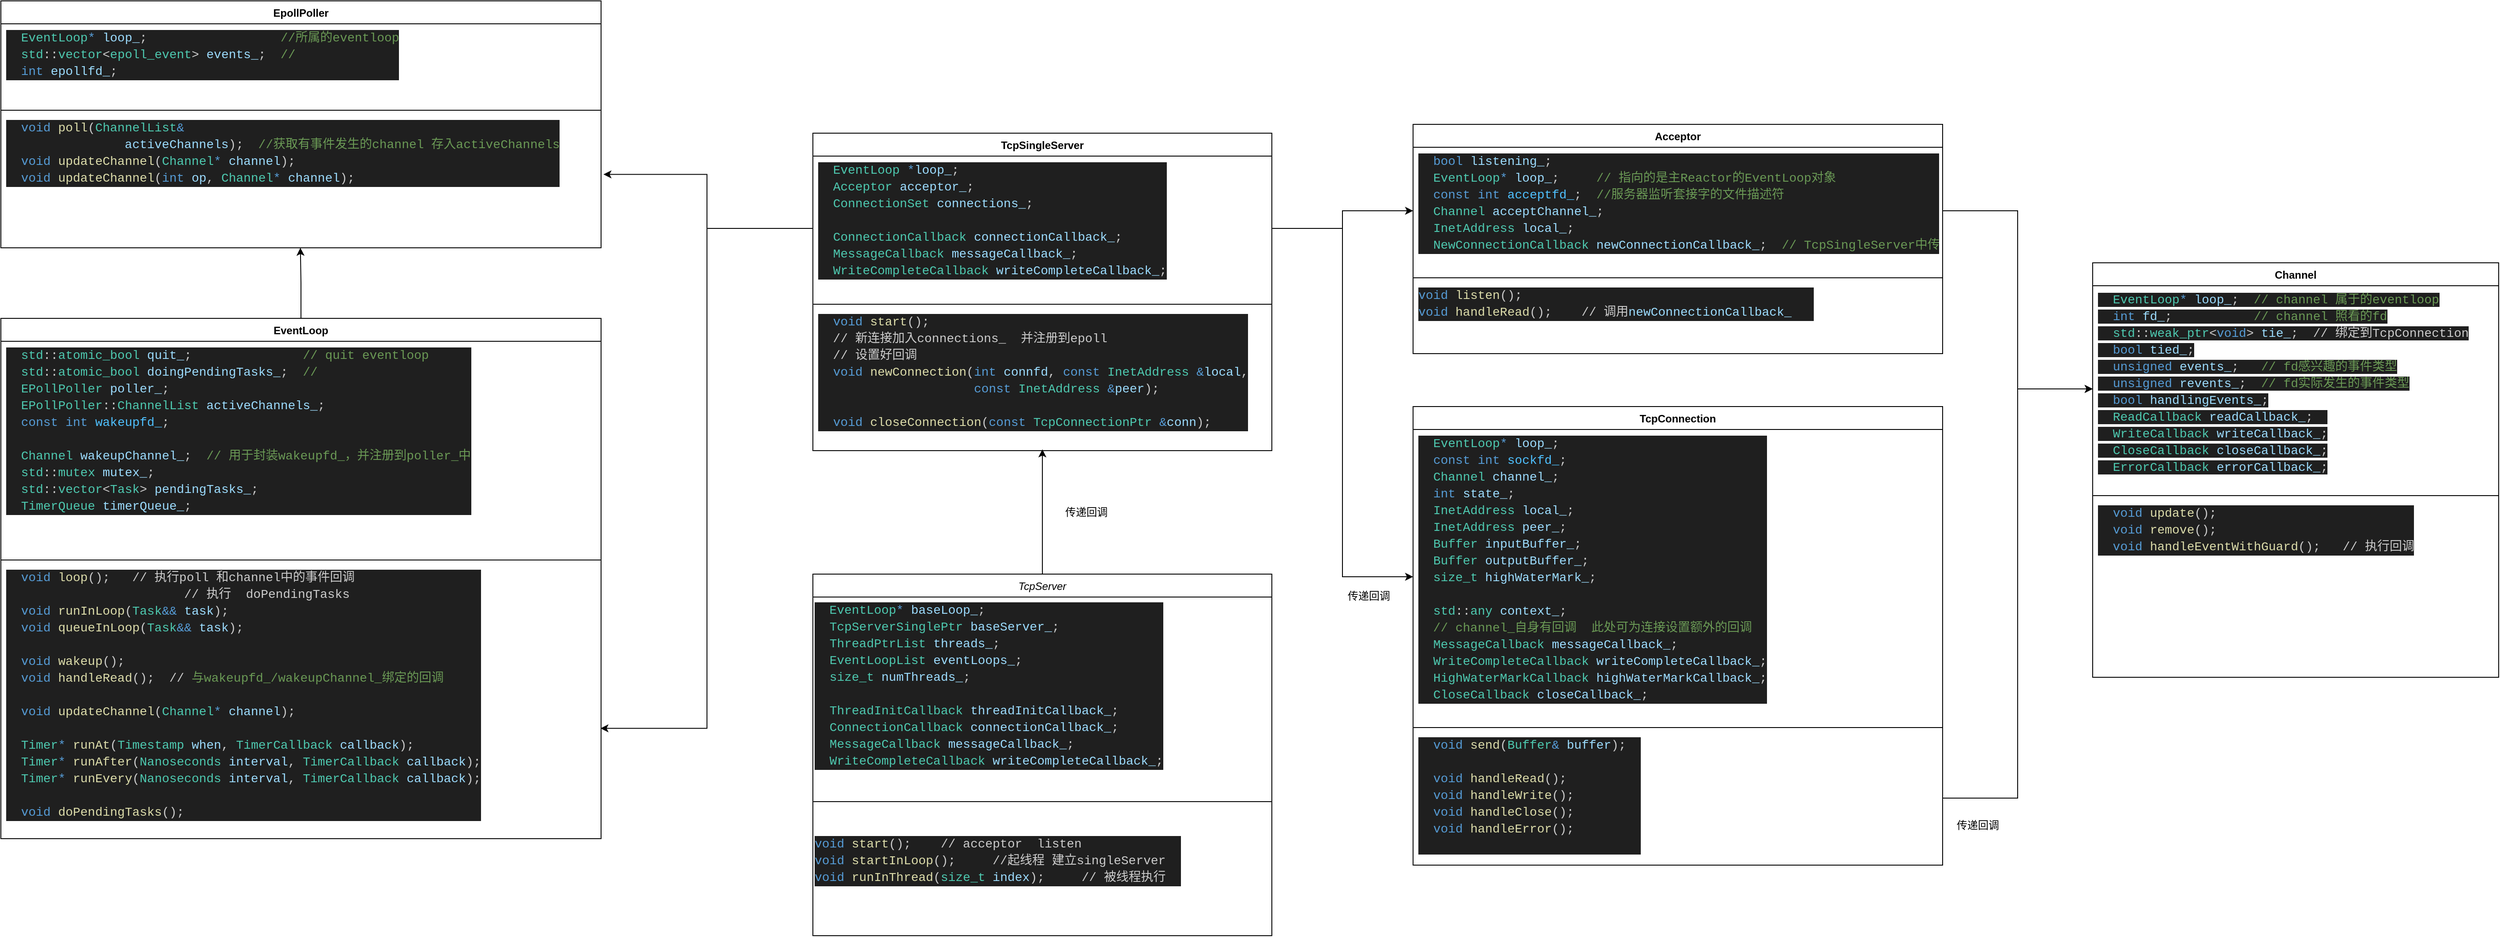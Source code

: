 <mxfile version="26.2.2">
  <diagram id="C5RBs43oDa-KdzZeNtuy" name="Page-1">
    <mxGraphModel dx="3082" dy="2018" grid="1" gridSize="10" guides="1" tooltips="1" connect="1" arrows="1" fold="1" page="1" pageScale="1" pageWidth="827" pageHeight="1169" background="none" math="0" shadow="0">
      <root>
        <mxCell id="WIyWlLk6GJQsqaUBKTNV-0" />
        <mxCell id="WIyWlLk6GJQsqaUBKTNV-1" parent="WIyWlLk6GJQsqaUBKTNV-0" />
        <mxCell id="zkfFHV4jXpPFQw0GAbJ--0" value="TcpServer" style="swimlane;fontStyle=2;align=center;verticalAlign=top;childLayout=stackLayout;horizontal=1;startSize=26;horizontalStack=0;resizeParent=1;resizeLast=0;collapsible=1;marginBottom=0;rounded=0;shadow=0;strokeWidth=1;" parent="WIyWlLk6GJQsqaUBKTNV-1" vertex="1">
          <mxGeometry x="40" y="640" width="520" height="410" as="geometry">
            <mxRectangle x="230" y="140" width="160" height="26" as="alternateBounds" />
          </mxGeometry>
        </mxCell>
        <mxCell id="wNqtV7vThnZOr4sA5roZ-3" value="&lt;div style=&quot;color: rgb(204, 204, 204); background-color: rgb(31, 31, 31); font-family: Consolas, &amp;quot;Courier New&amp;quot;, monospace; font-size: 14px; line-height: 19px; white-space-collapse: preserve;&quot;&gt;&lt;div&gt;&lt;span style=&quot;color: rgb(78, 201, 176);&quot;&gt;  EventLoop&lt;/span&gt;&lt;span style=&quot;color: rgb(86, 156, 214);&quot;&gt;*&lt;/span&gt; &lt;span style=&quot;color: rgb(156, 220, 254);&quot;&gt;baseLoop_&lt;/span&gt;;&lt;/div&gt;&lt;div&gt;&amp;nbsp; &lt;span style=&quot;color: rgb(78, 201, 176);&quot;&gt;TcpServerSinglePtr&lt;/span&gt; &lt;span style=&quot;color: rgb(156, 220, 254);&quot;&gt;baseServer_&lt;/span&gt;;&lt;/div&gt;&lt;div&gt;&amp;nbsp; &lt;span style=&quot;color: rgb(78, 201, 176);&quot;&gt;ThreadPtrList&lt;/span&gt; &lt;span style=&quot;color: rgb(156, 220, 254);&quot;&gt;threads_&lt;/span&gt;;&lt;/div&gt;&lt;div&gt;&amp;nbsp; &lt;span style=&quot;color: rgb(78, 201, 176);&quot;&gt;EventLoopList&lt;/span&gt; &lt;span style=&quot;color: rgb(156, 220, 254);&quot;&gt;eventLoops_&lt;/span&gt;;&lt;/div&gt;&lt;div&gt;&amp;nbsp; &lt;span style=&quot;color: rgb(78, 201, 176);&quot;&gt;size_t&lt;/span&gt; &lt;span style=&quot;color: rgb(156, 220, 254);&quot;&gt;numThreads_&lt;/span&gt;;&lt;/div&gt;&lt;div&gt;&lt;br&gt;&lt;/div&gt;&lt;div&gt;&lt;div style=&quot;line-height: 19px;&quot;&gt;&lt;div&gt;&amp;nbsp; &lt;span style=&quot;color: rgb(78, 201, 176);&quot;&gt;ThreadInitCallback&lt;/span&gt; &lt;span style=&quot;color: rgb(156, 220, 254);&quot;&gt;threadInitCallback_&lt;/span&gt;;&lt;/div&gt;&lt;div&gt;&amp;nbsp; &lt;span style=&quot;color: rgb(78, 201, 176);&quot;&gt;ConnectionCallback&lt;/span&gt; &lt;span style=&quot;color: rgb(156, 220, 254);&quot;&gt;connectionCallback_&lt;/span&gt;;&lt;/div&gt;&lt;div&gt;&amp;nbsp; &lt;span style=&quot;color: rgb(78, 201, 176);&quot;&gt;MessageCallback&lt;/span&gt; &lt;span style=&quot;color: rgb(156, 220, 254);&quot;&gt;messageCallback_&lt;/span&gt;;&lt;/div&gt;&lt;div&gt;&amp;nbsp; &lt;span style=&quot;color: rgb(78, 201, 176);&quot;&gt;WriteCompleteCallback&lt;/span&gt; &lt;span style=&quot;color: rgb(156, 220, 254);&quot;&gt;writeCompleteCallback_&lt;/span&gt;;&lt;/div&gt;&lt;/div&gt;&lt;/div&gt;&lt;/div&gt;" style="text;html=1;align=left;verticalAlign=middle;resizable=0;points=[];autosize=1;strokeColor=none;fillColor=none;" parent="zkfFHV4jXpPFQw0GAbJ--0" vertex="1">
          <mxGeometry y="26" width="520" height="200" as="geometry" />
        </mxCell>
        <mxCell id="zkfFHV4jXpPFQw0GAbJ--4" value="" style="line;html=1;strokeWidth=1;align=left;verticalAlign=middle;spacingTop=-1;spacingLeft=3;spacingRight=3;rotatable=0;labelPosition=right;points=[];portConstraint=eastwest;" parent="zkfFHV4jXpPFQw0GAbJ--0" vertex="1">
          <mxGeometry y="226" width="520" height="64" as="geometry" />
        </mxCell>
        <mxCell id="wNqtV7vThnZOr4sA5roZ-4" value="&lt;div style=&quot;color: rgb(204, 204, 204); background-color: rgb(31, 31, 31); font-family: Consolas, &amp;quot;Courier New&amp;quot;, monospace; font-weight: normal; font-size: 14px; line-height: 19px; white-space: pre;&quot;&gt;&lt;div&gt;&lt;span style=&quot;color: rgb(86, 156, 214);&quot;&gt;void&lt;/span&gt;&lt;span style=&quot;color: rgb(204, 204, 204);&quot;&gt; &lt;/span&gt;&lt;span style=&quot;color: rgb(220, 220, 170);&quot;&gt;start&lt;/span&gt;&lt;span style=&quot;color: rgb(204, 204, 204);&quot;&gt;();    // acceptor  listen&lt;/span&gt;&lt;/div&gt;&lt;div&gt;&lt;span style=&quot;color: rgb(204, 204, 204);&quot;&gt;&lt;div style=&quot;line-height: 19px;&quot;&gt;&lt;div&gt;&lt;span style=&quot;color: rgb(86, 156, 214);&quot;&gt;void&lt;/span&gt; &lt;span style=&quot;color: rgb(220, 220, 170);&quot;&gt;startInLoop&lt;/span&gt;();     //起线程 建立singleServer&lt;/div&gt;&lt;div&gt;&lt;span style=&quot;color: rgb(86, 156, 214);&quot;&gt;void&lt;/span&gt; &lt;span style=&quot;color: rgb(220, 220, 170);&quot;&gt;runInThread&lt;/span&gt;(&lt;span style=&quot;color: rgb(78, 201, 176);&quot;&gt;size_t&lt;/span&gt; &lt;span style=&quot;color: rgb(156, 220, 254);&quot;&gt;index&lt;/span&gt;);     // 被线程执行  &lt;/div&gt;&lt;/div&gt;&lt;/span&gt;&lt;/div&gt;&lt;/div&gt;" style="text;whiteSpace=wrap;html=1;" parent="zkfFHV4jXpPFQw0GAbJ--0" vertex="1">
          <mxGeometry y="290" width="520" height="120" as="geometry" />
        </mxCell>
        <mxCell id="wNqtV7vThnZOr4sA5roZ-9" value="TcpSingleServer" style="swimlane;fontStyle=1;align=center;verticalAlign=top;childLayout=stackLayout;horizontal=1;startSize=26;horizontalStack=0;resizeParent=1;resizeParentMax=0;resizeLast=0;collapsible=1;marginBottom=0;whiteSpace=wrap;html=1;" parent="WIyWlLk6GJQsqaUBKTNV-1" vertex="1">
          <mxGeometry x="40" y="140" width="520" height="360" as="geometry" />
        </mxCell>
        <mxCell id="wNqtV7vThnZOr4sA5roZ-10" value="&lt;div style=&quot;color: rgb(204, 204, 204); background-color: rgb(31, 31, 31); font-family: Consolas, &amp;quot;Courier New&amp;quot;, monospace; font-size: 14px; line-height: 19px; white-space: pre;&quot;&gt;&lt;div&gt;&amp;nbsp; &lt;span style=&quot;color: rgb(78, 201, 176);&quot;&gt;EventLoop&lt;/span&gt; &lt;span style=&quot;color: rgb(86, 156, 214);&quot;&gt;*&lt;/span&gt;&lt;span style=&quot;color: rgb(156, 220, 254);&quot;&gt;loop_&lt;/span&gt;;&lt;/div&gt;&lt;div&gt;&amp;nbsp; &lt;span style=&quot;color: rgb(78, 201, 176);&quot;&gt;Acceptor&lt;/span&gt; &lt;span style=&quot;color: rgb(156, 220, 254);&quot;&gt;acceptor_&lt;/span&gt;;&lt;/div&gt;&lt;div&gt;&amp;nbsp; &lt;span style=&quot;color: rgb(78, 201, 176);&quot;&gt;ConnectionSet&lt;/span&gt; &lt;span style=&quot;color: rgb(156, 220, 254);&quot;&gt;connections_&lt;/span&gt;;&lt;/div&gt;&lt;div&gt;&lt;br&gt;&lt;/div&gt;&lt;div&gt;&lt;div style=&quot;line-height: 19px;&quot;&gt;&lt;div&gt;&amp;nbsp; &lt;span style=&quot;color: #4ec9b0;&quot;&gt;ConnectionCallback&lt;/span&gt; &lt;span style=&quot;color: #9cdcfe;&quot;&gt;connectionCallback_&lt;/span&gt;;&lt;/div&gt;&lt;div&gt;&amp;nbsp; &lt;span style=&quot;color: #4ec9b0;&quot;&gt;MessageCallback&lt;/span&gt; &lt;span style=&quot;color: #9cdcfe;&quot;&gt;messageCallback_&lt;/span&gt;;&lt;/div&gt;&lt;div&gt;&amp;nbsp; &lt;span style=&quot;color: #4ec9b0;&quot;&gt;WriteCompleteCallback&lt;/span&gt; &lt;span style=&quot;color: #9cdcfe;&quot;&gt;writeCompleteCallback_&lt;/span&gt;;&lt;/div&gt;&lt;/div&gt;&lt;/div&gt;&lt;/div&gt;" style="text;strokeColor=none;fillColor=none;align=left;verticalAlign=top;spacingLeft=4;spacingRight=4;overflow=hidden;rotatable=0;points=[[0,0.5],[1,0.5]];portConstraint=eastwest;whiteSpace=wrap;html=1;" parent="wNqtV7vThnZOr4sA5roZ-9" vertex="1">
          <mxGeometry y="26" width="520" height="164" as="geometry" />
        </mxCell>
        <mxCell id="wNqtV7vThnZOr4sA5roZ-11" value="" style="line;strokeWidth=1;fillColor=none;align=left;verticalAlign=middle;spacingTop=-1;spacingLeft=3;spacingRight=3;rotatable=0;labelPosition=right;points=[];portConstraint=eastwest;strokeColor=inherit;" parent="wNqtV7vThnZOr4sA5roZ-9" vertex="1">
          <mxGeometry y="190" width="520" height="8" as="geometry" />
        </mxCell>
        <mxCell id="wNqtV7vThnZOr4sA5roZ-12" value="&lt;div style=&quot;color: rgb(204, 204, 204); background-color: rgb(31, 31, 31); font-family: Consolas, &amp;quot;Courier New&amp;quot;, monospace; font-size: 14px; line-height: 19px; white-space: pre;&quot;&gt;&amp;nbsp; &lt;span style=&quot;color: rgb(86, 156, 214);&quot;&gt;void&lt;/span&gt; &lt;span style=&quot;color: rgb(220, 220, 170);&quot;&gt;start&lt;/span&gt;();&lt;/div&gt;&lt;div style=&quot;color: rgb(204, 204, 204); background-color: rgb(31, 31, 31); font-family: Consolas, &amp;quot;Courier New&amp;quot;, monospace; font-size: 14px; line-height: 19px; white-space: pre;&quot;&gt;  // 新连接加入connections_  并注册到epoll&lt;/div&gt;&lt;div style=&quot;color: rgb(204, 204, 204); background-color: rgb(31, 31, 31); font-family: Consolas, &amp;quot;Courier New&amp;quot;, monospace; font-size: 14px; line-height: 19px; white-space: pre;&quot;&gt;  // 设置好回调&lt;/div&gt;&lt;div style=&quot;color: rgb(204, 204, 204); background-color: rgb(31, 31, 31); font-family: Consolas, &amp;quot;Courier New&amp;quot;, monospace; font-size: 14px; line-height: 19px; white-space: pre;&quot;&gt;&lt;div style=&quot;line-height: 19px;&quot;&gt;&lt;div&gt;&amp;nbsp; &lt;span style=&quot;color: rgb(86, 156, 214);&quot;&gt;void&lt;/span&gt; &lt;span style=&quot;color: rgb(220, 220, 170);&quot;&gt;newConnection&lt;/span&gt;(&lt;span style=&quot;color: rgb(86, 156, 214);&quot;&gt;int&lt;/span&gt; &lt;span style=&quot;color: rgb(156, 220, 254);&quot;&gt;connfd&lt;/span&gt;, &lt;span style=&quot;color: rgb(86, 156, 214);&quot;&gt;const&lt;/span&gt; &lt;span style=&quot;color: rgb(78, 201, 176);&quot;&gt;InetAddress&lt;/span&gt; &lt;span style=&quot;color: rgb(86, 156, 214);&quot;&gt;&amp;amp;&lt;/span&gt;&lt;span style=&quot;color: rgb(156, 220, 254);&quot;&gt;local&lt;/span&gt;,&lt;/div&gt;&lt;div&gt;&amp;nbsp; &amp;nbsp; &amp;nbsp; &amp;nbsp; &amp;nbsp; &amp;nbsp; &amp;nbsp; &amp;nbsp; &amp;nbsp; &amp;nbsp; &amp;nbsp;&lt;span style=&quot;color: rgb(86, 156, 214);&quot;&gt;const&lt;/span&gt; &lt;span style=&quot;color: rgb(78, 201, 176);&quot;&gt;InetAddress&lt;/span&gt; &lt;span style=&quot;color: rgb(86, 156, 214);&quot;&gt;&amp;amp;&lt;/span&gt;&lt;span style=&quot;color: rgb(156, 220, 254);&quot;&gt;peer&lt;/span&gt;);   &lt;/div&gt;&lt;br&gt;&lt;div&gt;&amp;nbsp; &lt;span style=&quot;color: rgb(86, 156, 214);&quot;&gt;void&lt;/span&gt; &lt;span style=&quot;color: rgb(220, 220, 170);&quot;&gt;closeConnection&lt;/span&gt;(&lt;span style=&quot;color: rgb(86, 156, 214);&quot;&gt;const&lt;/span&gt; &lt;span style=&quot;color: rgb(78, 201, 176);&quot;&gt;TcpConnectionPtr&lt;/span&gt; &lt;span style=&quot;color: rgb(86, 156, 214);&quot;&gt;&amp;amp;&lt;/span&gt;&lt;span style=&quot;color: rgb(156, 220, 254);&quot;&gt;conn&lt;/span&gt;);&lt;/div&gt;&lt;/div&gt;&lt;/div&gt;" style="text;strokeColor=none;fillColor=none;align=left;verticalAlign=top;spacingLeft=4;spacingRight=4;overflow=hidden;rotatable=0;points=[[0,0.5],[1,0.5]];portConstraint=eastwest;whiteSpace=wrap;html=1;" parent="wNqtV7vThnZOr4sA5roZ-9" vertex="1">
          <mxGeometry y="198" width="520" height="162" as="geometry" />
        </mxCell>
        <mxCell id="wNqtV7vThnZOr4sA5roZ-14" style="edgeStyle=orthogonalEdgeStyle;rounded=0;orthogonalLoop=1;jettySize=auto;html=1;entryX=0.5;entryY=0.991;entryDx=0;entryDy=0;entryPerimeter=0;" parent="WIyWlLk6GJQsqaUBKTNV-1" source="zkfFHV4jXpPFQw0GAbJ--0" target="wNqtV7vThnZOr4sA5roZ-12" edge="1">
          <mxGeometry relative="1" as="geometry">
            <Array as="points">
              <mxPoint x="300" y="540" />
              <mxPoint x="300" y="540" />
            </Array>
          </mxGeometry>
        </mxCell>
        <mxCell id="wNqtV7vThnZOr4sA5roZ-15" value="Acceptor" style="swimlane;fontStyle=1;align=center;verticalAlign=top;childLayout=stackLayout;horizontal=1;startSize=26;horizontalStack=0;resizeParent=1;resizeParentMax=0;resizeLast=0;collapsible=1;marginBottom=0;whiteSpace=wrap;html=1;" parent="WIyWlLk6GJQsqaUBKTNV-1" vertex="1">
          <mxGeometry x="720" y="130" width="600" height="260" as="geometry" />
        </mxCell>
        <mxCell id="wNqtV7vThnZOr4sA5roZ-16" value="&lt;div style=&quot;color: rgb(204, 204, 204); background-color: rgb(31, 31, 31); font-family: Consolas, &amp;quot;Courier New&amp;quot;, monospace; font-size: 14px; line-height: 19px; white-space: pre;&quot;&gt;&lt;div&gt;&amp;nbsp; &lt;span style=&quot;color: rgb(86, 156, 214);&quot;&gt;bool&lt;/span&gt; &lt;span style=&quot;color: rgb(156, 220, 254);&quot;&gt;listening_&lt;/span&gt;;&lt;/div&gt;&lt;div&gt;&amp;nbsp; &lt;span style=&quot;color: rgb(78, 201, 176);&quot;&gt;EventLoop&lt;/span&gt;&lt;span style=&quot;color: rgb(86, 156, 214);&quot;&gt;*&lt;/span&gt; &lt;span style=&quot;color: rgb(156, 220, 254);&quot;&gt;loop_&lt;/span&gt;;&lt;span style=&quot;color: rgb(106, 153, 85);&quot;&gt; &amp;nbsp; &amp;nbsp; // 指向的是主Reactor的EventLoop对象&lt;/span&gt;&lt;/div&gt;&lt;div&gt;&amp;nbsp; &lt;span style=&quot;color: rgb(86, 156, 214);&quot;&gt;const&lt;/span&gt; &lt;span style=&quot;color: rgb(86, 156, 214);&quot;&gt;int&lt;/span&gt; &lt;span style=&quot;color: rgb(79, 193, 255);&quot;&gt;acceptfd_&lt;/span&gt;;&lt;span style=&quot;color: rgb(106, 153, 85);&quot;&gt; &amp;nbsp;//服务器监听套接字的文件描述符&lt;/span&gt;&lt;/div&gt;&lt;div&gt;&amp;nbsp; &lt;span style=&quot;color: rgb(78, 201, 176);&quot;&gt;Channel&lt;/span&gt; &lt;span style=&quot;color: rgb(156, 220, 254);&quot;&gt;acceptChannel_&lt;/span&gt;;&lt;/div&gt;&lt;div&gt;&amp;nbsp; &lt;span style=&quot;color: rgb(78, 201, 176);&quot;&gt;InetAddress&lt;/span&gt; &lt;span style=&quot;color: rgb(156, 220, 254);&quot;&gt;local_&lt;/span&gt;;&lt;/div&gt;&lt;div&gt;&amp;nbsp; &lt;span style=&quot;color: rgb(78, 201, 176);&quot;&gt;NewConnectionCallback&lt;/span&gt; &lt;span style=&quot;color: rgb(156, 220, 254);&quot;&gt;newConnectionCallback_&lt;/span&gt;;&lt;span style=&quot;color: rgb(106, 153, 85);&quot;&gt;  // TcpSingleServer中传入&lt;/span&gt;&lt;/div&gt;&lt;/div&gt;" style="text;strokeColor=none;fillColor=none;align=left;verticalAlign=top;spacingLeft=4;spacingRight=4;overflow=hidden;rotatable=0;points=[[0,0.5],[1,0.5]];portConstraint=eastwest;whiteSpace=wrap;html=1;" parent="wNqtV7vThnZOr4sA5roZ-15" vertex="1">
          <mxGeometry y="26" width="600" height="144" as="geometry" />
        </mxCell>
        <mxCell id="wNqtV7vThnZOr4sA5roZ-17" value="" style="line;strokeWidth=1;fillColor=none;align=left;verticalAlign=middle;spacingTop=-1;spacingLeft=3;spacingRight=3;rotatable=0;labelPosition=right;points=[];portConstraint=eastwest;strokeColor=inherit;" parent="wNqtV7vThnZOr4sA5roZ-15" vertex="1">
          <mxGeometry y="170" width="600" height="8" as="geometry" />
        </mxCell>
        <mxCell id="wNqtV7vThnZOr4sA5roZ-18" value="&lt;div style=&quot;color: rgb(204, 204, 204); background-color: rgb(31, 31, 31); font-family: Consolas, &amp;quot;Courier New&amp;quot;, monospace; font-size: 14px; line-height: 19px; white-space: pre;&quot;&gt;&lt;span style=&quot;color: rgb(86, 156, 214);&quot;&gt;void&lt;/span&gt; &lt;span style=&quot;color: rgb(220, 220, 170);&quot;&gt;listen&lt;/span&gt;();&amp;nbsp;   &lt;/div&gt;&lt;div style=&quot;color: rgb(204, 204, 204); background-color: rgb(31, 31, 31); font-family: Consolas, &amp;quot;Courier New&amp;quot;, monospace; font-size: 14px; line-height: 19px; white-space: pre;&quot;&gt;&lt;span style=&quot;color: rgb(86, 156, 214);&quot;&gt;void&lt;/span&gt; &lt;span style=&quot;color: rgb(220, 220, 170);&quot;&gt;handleRead&lt;/span&gt;();    // 调用&lt;span style=&quot;color: rgb(156, 220, 254);&quot;&gt;newConnectionCallback_   &lt;/span&gt;&lt;/div&gt;" style="text;strokeColor=none;fillColor=none;align=left;verticalAlign=top;spacingLeft=4;spacingRight=4;overflow=hidden;rotatable=0;points=[[0,0.5],[1,0.5]];portConstraint=eastwest;whiteSpace=wrap;html=1;" parent="wNqtV7vThnZOr4sA5roZ-15" vertex="1">
          <mxGeometry y="178" width="600" height="82" as="geometry" />
        </mxCell>
        <mxCell id="wNqtV7vThnZOr4sA5roZ-19" style="edgeStyle=orthogonalEdgeStyle;rounded=0;orthogonalLoop=1;jettySize=auto;html=1;entryX=0;entryY=0.5;entryDx=0;entryDy=0;" parent="WIyWlLk6GJQsqaUBKTNV-1" source="wNqtV7vThnZOr4sA5roZ-10" target="wNqtV7vThnZOr4sA5roZ-16" edge="1">
          <mxGeometry relative="1" as="geometry" />
        </mxCell>
        <mxCell id="wNqtV7vThnZOr4sA5roZ-20" value="TcpConnection" style="swimlane;fontStyle=1;align=center;verticalAlign=top;childLayout=stackLayout;horizontal=1;startSize=26;horizontalStack=0;resizeParent=1;resizeParentMax=0;resizeLast=0;collapsible=1;marginBottom=0;whiteSpace=wrap;html=1;" parent="WIyWlLk6GJQsqaUBKTNV-1" vertex="1">
          <mxGeometry x="720" y="450" width="600" height="520" as="geometry" />
        </mxCell>
        <mxCell id="wNqtV7vThnZOr4sA5roZ-21" value="&lt;div style=&quot;color: rgb(204, 204, 204); background-color: rgb(31, 31, 31); font-family: Consolas, &amp;quot;Courier New&amp;quot;, monospace; font-size: 14px; line-height: 19px; white-space: pre;&quot;&gt;&lt;div&gt;&amp;nbsp; &lt;span style=&quot;color: #4ec9b0;&quot;&gt;EventLoop&lt;/span&gt;&lt;span style=&quot;color: #569cd6;&quot;&gt;*&lt;/span&gt; &lt;span style=&quot;color: #9cdcfe;&quot;&gt;loop_&lt;/span&gt;;&lt;/div&gt;&lt;div&gt;&amp;nbsp; &lt;span style=&quot;color: #569cd6;&quot;&gt;const&lt;/span&gt; &lt;span style=&quot;color: #569cd6;&quot;&gt;int&lt;/span&gt; &lt;span style=&quot;color: #4fc1ff;&quot;&gt;sockfd_&lt;/span&gt;;&lt;/div&gt;&lt;div&gt;&amp;nbsp; &lt;span style=&quot;color: #4ec9b0;&quot;&gt;Channel&lt;/span&gt; &lt;span style=&quot;color: #9cdcfe;&quot;&gt;channel_&lt;/span&gt;;&lt;/div&gt;&lt;div&gt;&amp;nbsp; &lt;span style=&quot;color: #569cd6;&quot;&gt;int&lt;/span&gt; &lt;span style=&quot;color: #9cdcfe;&quot;&gt;state_&lt;/span&gt;;&lt;/div&gt;&lt;div&gt;&amp;nbsp; &lt;span style=&quot;color: #4ec9b0;&quot;&gt;InetAddress&lt;/span&gt; &lt;span style=&quot;color: #9cdcfe;&quot;&gt;local_&lt;/span&gt;;&lt;/div&gt;&lt;div&gt;&amp;nbsp; &lt;span style=&quot;color: #4ec9b0;&quot;&gt;InetAddress&lt;/span&gt; &lt;span style=&quot;color: #9cdcfe;&quot;&gt;peer_&lt;/span&gt;;&lt;/div&gt;&lt;div&gt;&amp;nbsp; &lt;span style=&quot;color: #4ec9b0;&quot;&gt;Buffer&lt;/span&gt; &lt;span style=&quot;color: #9cdcfe;&quot;&gt;inputBuffer_&lt;/span&gt;;&lt;/div&gt;&lt;div&gt;&amp;nbsp; &lt;span style=&quot;color: #4ec9b0;&quot;&gt;Buffer&lt;/span&gt; &lt;span style=&quot;color: #9cdcfe;&quot;&gt;outputBuffer_&lt;/span&gt;;&lt;/div&gt;&lt;div&gt;&amp;nbsp; &lt;span style=&quot;color: #4ec9b0;&quot;&gt;size_t&lt;/span&gt; &lt;span style=&quot;color: #9cdcfe;&quot;&gt;highWaterMark_&lt;/span&gt;;&lt;/div&gt;&lt;br&gt;&lt;div&gt;&amp;nbsp; &lt;span style=&quot;color: #4ec9b0;&quot;&gt;std&lt;/span&gt;::&lt;span style=&quot;color: #4ec9b0;&quot;&gt;any&lt;/span&gt; &lt;span style=&quot;color: #9cdcfe;&quot;&gt;context_&lt;/span&gt;;&lt;/div&gt;&lt;div&gt;&lt;span style=&quot;color: #6a9955;&quot;&gt;&amp;nbsp; // channel_自身有回调 &amp;nbsp;此处可为连接设置额外的回调&lt;/span&gt;&lt;/div&gt;&lt;div&gt;&amp;nbsp; &lt;span style=&quot;color: #4ec9b0;&quot;&gt;MessageCallback&lt;/span&gt; &lt;span style=&quot;color: #9cdcfe;&quot;&gt;messageCallback_&lt;/span&gt;;&lt;/div&gt;&lt;div&gt;&amp;nbsp; &lt;span style=&quot;color: #4ec9b0;&quot;&gt;WriteCompleteCallback&lt;/span&gt; &lt;span style=&quot;color: #9cdcfe;&quot;&gt;writeCompleteCallback_&lt;/span&gt;;&lt;/div&gt;&lt;div&gt;&amp;nbsp; &lt;span style=&quot;color: #4ec9b0;&quot;&gt;HighWaterMarkCallback&lt;/span&gt; &lt;span style=&quot;color: #9cdcfe;&quot;&gt;highWaterMarkCallback_&lt;/span&gt;;&lt;/div&gt;&lt;div&gt;&amp;nbsp; &lt;span style=&quot;color: #4ec9b0;&quot;&gt;CloseCallback&lt;/span&gt; &lt;span style=&quot;color: #9cdcfe;&quot;&gt;closeCallback_&lt;/span&gt;;&lt;/div&gt;&lt;/div&gt;" style="text;strokeColor=none;fillColor=none;align=left;verticalAlign=top;spacingLeft=4;spacingRight=4;overflow=hidden;rotatable=0;points=[[0,0.5],[1,0.5]];portConstraint=eastwest;whiteSpace=wrap;html=1;" parent="wNqtV7vThnZOr4sA5roZ-20" vertex="1">
          <mxGeometry y="26" width="600" height="334" as="geometry" />
        </mxCell>
        <mxCell id="wNqtV7vThnZOr4sA5roZ-22" value="" style="line;strokeWidth=1;fillColor=none;align=left;verticalAlign=middle;spacingTop=-1;spacingLeft=3;spacingRight=3;rotatable=0;labelPosition=right;points=[];portConstraint=eastwest;strokeColor=inherit;" parent="wNqtV7vThnZOr4sA5roZ-20" vertex="1">
          <mxGeometry y="360" width="600" height="8" as="geometry" />
        </mxCell>
        <mxCell id="wNqtV7vThnZOr4sA5roZ-23" value="&lt;div style=&quot;color: rgb(204, 204, 204); background-color: rgb(31, 31, 31); font-family: Consolas, &amp;quot;Courier New&amp;quot;, monospace; font-size: 14px; line-height: 19px; white-space: pre;&quot;&gt;&lt;div&gt;&amp;nbsp; &lt;span style=&quot;color: rgb(86, 156, 214);&quot;&gt;void&lt;/span&gt; &lt;span style=&quot;color: rgb(220, 220, 170);&quot;&gt;send&lt;/span&gt;(&lt;span style=&quot;color: rgb(78, 201, 176);&quot;&gt;Buffer&lt;/span&gt;&lt;span style=&quot;color: rgb(86, 156, 214);&quot;&gt;&amp;amp;&lt;/span&gt; &lt;span style=&quot;color: rgb(156, 220, 254);&quot;&gt;buffer&lt;/span&gt;);&amp;nbsp; &lt;/div&gt;&lt;div&gt;&lt;br&gt;&lt;/div&gt;&lt;div&gt;&lt;div style=&quot;line-height: 19px;&quot;&gt;&lt;div&gt;&amp;nbsp; &lt;span style=&quot;color: #569cd6;&quot;&gt;void&lt;/span&gt; &lt;span style=&quot;color: #dcdcaa;&quot;&gt;handleRead&lt;/span&gt;();&lt;/div&gt;&lt;div&gt;&amp;nbsp; &lt;span style=&quot;color: #569cd6;&quot;&gt;void&lt;/span&gt; &lt;span style=&quot;color: #dcdcaa;&quot;&gt;handleWrite&lt;/span&gt;();&lt;/div&gt;&lt;div&gt;&amp;nbsp; &lt;span style=&quot;color: #569cd6;&quot;&gt;void&lt;/span&gt; &lt;span style=&quot;color: #dcdcaa;&quot;&gt;handleClose&lt;/span&gt;();&lt;/div&gt;&lt;div&gt;&amp;nbsp; &lt;span style=&quot;color: #569cd6;&quot;&gt;void&lt;/span&gt; &lt;span style=&quot;color: #dcdcaa;&quot;&gt;handleError&lt;/span&gt;();&lt;/div&gt;&lt;/div&gt;&lt;/div&gt;&lt;div&gt;&lt;br&gt;&lt;/div&gt;&lt;/div&gt;" style="text;strokeColor=none;fillColor=none;align=left;verticalAlign=top;spacingLeft=4;spacingRight=4;overflow=hidden;rotatable=0;points=[[0,0.5],[1,0.5]];portConstraint=eastwest;whiteSpace=wrap;html=1;" parent="wNqtV7vThnZOr4sA5roZ-20" vertex="1">
          <mxGeometry y="368" width="600" height="152" as="geometry" />
        </mxCell>
        <mxCell id="wNqtV7vThnZOr4sA5roZ-25" style="edgeStyle=orthogonalEdgeStyle;rounded=0;orthogonalLoop=1;jettySize=auto;html=1;" parent="WIyWlLk6GJQsqaUBKTNV-1" source="wNqtV7vThnZOr4sA5roZ-10" target="wNqtV7vThnZOr4sA5roZ-21" edge="1">
          <mxGeometry relative="1" as="geometry" />
        </mxCell>
        <mxCell id="wNqtV7vThnZOr4sA5roZ-26" value="EpollPoller" style="swimlane;fontStyle=1;align=center;verticalAlign=top;childLayout=stackLayout;horizontal=1;startSize=26;horizontalStack=0;resizeParent=1;resizeParentMax=0;resizeLast=0;collapsible=1;marginBottom=0;whiteSpace=wrap;html=1;" parent="WIyWlLk6GJQsqaUBKTNV-1" vertex="1">
          <mxGeometry x="-880" y="-10" width="680" height="280" as="geometry" />
        </mxCell>
        <mxCell id="wNqtV7vThnZOr4sA5roZ-27" value="&lt;div style=&quot;color: rgb(204, 204, 204); background-color: rgb(31, 31, 31); font-family: Consolas, &amp;quot;Courier New&amp;quot;, monospace; font-size: 14px; line-height: 19px; white-space: pre;&quot;&gt;&lt;div&gt;&amp;nbsp; &lt;span style=&quot;color: #4ec9b0;&quot;&gt;EventLoop&lt;/span&gt;&lt;span style=&quot;color: #569cd6;&quot;&gt;*&lt;/span&gt; &lt;span style=&quot;color: #9cdcfe;&quot;&gt;loop_&lt;/span&gt;;&lt;span style=&quot;color: #6a9955;&quot;&gt; &amp;nbsp; &amp;nbsp; &amp;nbsp; &amp;nbsp; &amp;nbsp; &amp;nbsp; &amp;nbsp; &amp;nbsp; &amp;nbsp;//所属的eventloop&lt;/span&gt;&lt;/div&gt;&lt;div&gt;&amp;nbsp; &lt;span style=&quot;color: #4ec9b0;&quot;&gt;std&lt;/span&gt;::&lt;span style=&quot;color: #4ec9b0;&quot;&gt;vector&lt;/span&gt;&amp;lt;&lt;span style=&quot;color: #4ec9b0;&quot;&gt;epoll_event&lt;/span&gt;&amp;gt; &lt;span style=&quot;color: #9cdcfe;&quot;&gt;events_&lt;/span&gt;;&lt;span style=&quot;color: #6a9955;&quot;&gt; &amp;nbsp;//&lt;/span&gt;&lt;/div&gt;&lt;div&gt;&amp;nbsp; &lt;span style=&quot;color: #569cd6;&quot;&gt;int&lt;/span&gt; &lt;span style=&quot;color: #9cdcfe;&quot;&gt;epollfd_&lt;/span&gt;;&lt;/div&gt;&lt;/div&gt;" style="text;strokeColor=none;fillColor=none;align=left;verticalAlign=top;spacingLeft=4;spacingRight=4;overflow=hidden;rotatable=0;points=[[0,0.5],[1,0.5]];portConstraint=eastwest;whiteSpace=wrap;html=1;" parent="wNqtV7vThnZOr4sA5roZ-26" vertex="1">
          <mxGeometry y="26" width="680" height="94" as="geometry" />
        </mxCell>
        <mxCell id="wNqtV7vThnZOr4sA5roZ-28" value="" style="line;strokeWidth=1;fillColor=none;align=left;verticalAlign=middle;spacingTop=-1;spacingLeft=3;spacingRight=3;rotatable=0;labelPosition=right;points=[];portConstraint=eastwest;strokeColor=inherit;" parent="wNqtV7vThnZOr4sA5roZ-26" vertex="1">
          <mxGeometry y="120" width="680" height="8" as="geometry" />
        </mxCell>
        <mxCell id="wNqtV7vThnZOr4sA5roZ-29" value="&lt;div style=&quot;color: rgb(204, 204, 204); background-color: rgb(31, 31, 31); font-family: Consolas, &amp;quot;Courier New&amp;quot;, monospace; font-size: 14px; line-height: 19px; white-space: pre;&quot;&gt;&lt;div&gt;&amp;nbsp; &lt;span style=&quot;color: #569cd6;&quot;&gt;void&lt;/span&gt; &lt;span style=&quot;color: #dcdcaa;&quot;&gt;poll&lt;/span&gt;(&lt;span style=&quot;color: #4ec9b0;&quot;&gt;ChannelList&lt;/span&gt;&lt;span style=&quot;color: #569cd6;&quot;&gt;&amp;amp;&lt;/span&gt;&lt;/div&gt;&lt;div&gt;&amp;nbsp; &amp;nbsp; &amp;nbsp; &amp;nbsp; &amp;nbsp; &amp;nbsp; &amp;nbsp; &amp;nbsp; &lt;span style=&quot;color: #9cdcfe;&quot;&gt;activeChannels&lt;/span&gt;);&lt;span style=&quot;color: #6a9955;&quot;&gt; &amp;nbsp;//获取有事件发生的channel 存入activeChannels&lt;/span&gt;&lt;/div&gt;&lt;div&gt;&amp;nbsp; &lt;span style=&quot;color: #569cd6;&quot;&gt;void&lt;/span&gt; &lt;span style=&quot;color: #dcdcaa;&quot;&gt;updateChannel&lt;/span&gt;(&lt;span style=&quot;color: #4ec9b0;&quot;&gt;Channel&lt;/span&gt;&lt;span style=&quot;color: #569cd6;&quot;&gt;*&lt;/span&gt; &lt;span style=&quot;color: #9cdcfe;&quot;&gt;channel&lt;/span&gt;);&lt;/div&gt;&lt;div&gt;&lt;div style=&quot;line-height: 19px;&quot;&gt;&amp;nbsp; &lt;span style=&quot;color: #569cd6;&quot;&gt;void&lt;/span&gt; &lt;span style=&quot;color: #dcdcaa;&quot;&gt;updateChannel&lt;/span&gt;(&lt;span style=&quot;color: #569cd6;&quot;&gt;int&lt;/span&gt; &lt;span style=&quot;color: #9cdcfe;&quot;&gt;op&lt;/span&gt;, &lt;span style=&quot;color: #4ec9b0;&quot;&gt;Channel&lt;/span&gt;&lt;span style=&quot;color: #569cd6;&quot;&gt;*&lt;/span&gt; &lt;span style=&quot;color: #9cdcfe;&quot;&gt;channel&lt;/span&gt;);&lt;/div&gt;&lt;/div&gt;&lt;/div&gt;" style="text;strokeColor=none;fillColor=none;align=left;verticalAlign=top;spacingLeft=4;spacingRight=4;overflow=hidden;rotatable=0;points=[[0,0.5],[1,0.5]];portConstraint=eastwest;whiteSpace=wrap;html=1;" parent="wNqtV7vThnZOr4sA5roZ-26" vertex="1">
          <mxGeometry y="128" width="680" height="152" as="geometry" />
        </mxCell>
        <mxCell id="wNqtV7vThnZOr4sA5roZ-30" value="传递回调" style="text;html=1;align=center;verticalAlign=middle;whiteSpace=wrap;rounded=0;" parent="WIyWlLk6GJQsqaUBKTNV-1" vertex="1">
          <mxGeometry x="320" y="555" width="60" height="30" as="geometry" />
        </mxCell>
        <mxCell id="wNqtV7vThnZOr4sA5roZ-32" value="传递回调" style="text;html=1;align=center;verticalAlign=middle;whiteSpace=wrap;rounded=0;" parent="WIyWlLk6GJQsqaUBKTNV-1" vertex="1">
          <mxGeometry x="640" y="650" width="60" height="30" as="geometry" />
        </mxCell>
        <mxCell id="wNqtV7vThnZOr4sA5roZ-34" style="edgeStyle=orthogonalEdgeStyle;rounded=0;orthogonalLoop=1;jettySize=auto;html=1;entryX=1.004;entryY=0.452;entryDx=0;entryDy=0;entryPerimeter=0;" parent="WIyWlLk6GJQsqaUBKTNV-1" source="wNqtV7vThnZOr4sA5roZ-10" target="wNqtV7vThnZOr4sA5roZ-29" edge="1">
          <mxGeometry relative="1" as="geometry" />
        </mxCell>
        <mxCell id="wNqtV7vThnZOr4sA5roZ-35" value="EventLoop" style="swimlane;fontStyle=1;align=center;verticalAlign=top;childLayout=stackLayout;horizontal=1;startSize=26;horizontalStack=0;resizeParent=1;resizeParentMax=0;resizeLast=0;collapsible=1;marginBottom=0;whiteSpace=wrap;html=1;" parent="WIyWlLk6GJQsqaUBKTNV-1" vertex="1">
          <mxGeometry x="-880" y="350" width="680" height="590" as="geometry" />
        </mxCell>
        <mxCell id="wNqtV7vThnZOr4sA5roZ-36" value="&lt;div style=&quot;color: rgb(204, 204, 204); background-color: rgb(31, 31, 31); font-family: Consolas, &amp;quot;Courier New&amp;quot;, monospace; font-size: 14px; line-height: 19px; white-space: pre;&quot;&gt;&lt;div&gt;&amp;nbsp; &lt;span style=&quot;color: rgb(78, 201, 176);&quot;&gt;std&lt;/span&gt;::&lt;span style=&quot;color: rgb(78, 201, 176);&quot;&gt;atomic_bool&lt;/span&gt; &lt;span style=&quot;color: rgb(156, 220, 254);&quot;&gt;quit_&lt;/span&gt;;&lt;span style=&quot;color: rgb(106, 153, 85);&quot;&gt; &amp;nbsp; &amp;nbsp; &amp;nbsp; &amp;nbsp; &amp;nbsp; &amp;nbsp; &amp;nbsp; // quit eventloop&lt;/span&gt;&lt;/div&gt;&lt;div&gt;&amp;nbsp; &lt;span style=&quot;color: rgb(78, 201, 176);&quot;&gt;std&lt;/span&gt;::&lt;span style=&quot;color: rgb(78, 201, 176);&quot;&gt;atomic_bool&lt;/span&gt; &lt;span style=&quot;color: rgb(156, 220, 254);&quot;&gt;doingPendingTasks_&lt;/span&gt;;&lt;span style=&quot;color: rgb(106, 153, 85);&quot;&gt; &amp;nbsp;//&lt;/span&gt;&lt;/div&gt;&lt;div&gt;&amp;nbsp; &lt;span style=&quot;color: rgb(78, 201, 176);&quot;&gt;EPollPoller&lt;/span&gt; &lt;span style=&quot;color: rgb(156, 220, 254);&quot;&gt;poller_&lt;/span&gt;;&lt;/div&gt;&lt;div&gt;&amp;nbsp; &lt;span style=&quot;color: rgb(78, 201, 176);&quot;&gt;EPollPoller&lt;/span&gt;::&lt;span style=&quot;color: rgb(78, 201, 176);&quot;&gt;ChannelList&lt;/span&gt; &lt;span style=&quot;color: rgb(156, 220, 254);&quot;&gt;activeChannels_&lt;/span&gt;;&lt;/div&gt;&lt;div&gt;&amp;nbsp; &lt;span style=&quot;color: rgb(86, 156, 214);&quot;&gt;const&lt;/span&gt; &lt;span style=&quot;color: rgb(86, 156, 214);&quot;&gt;int&lt;/span&gt; &lt;span style=&quot;color: rgb(79, 193, 255);&quot;&gt;wakeupfd_&lt;/span&gt;;&lt;span style=&quot;color: rgb(106, 153, 85);&quot;&gt; &amp;nbsp;&lt;/span&gt;&lt;/div&gt;&lt;div&gt;&lt;span style=&quot;color: rgb(106, 153, 85);&quot;&gt;&amp;nbsp;&lt;/span&gt;&lt;/div&gt;&lt;div&gt;&amp;nbsp; &lt;span style=&quot;color: rgb(78, 201, 176);&quot;&gt;Channel&lt;/span&gt; &lt;span style=&quot;color: rgb(156, 220, 254);&quot;&gt;wakeupChannel_&lt;/span&gt;;&lt;span style=&quot;color: rgb(106, 153, 85);&quot;&gt; &amp;nbsp;// 用于封装wakeupfd_，并注册到poller_中&lt;/span&gt;&lt;/div&gt;&lt;div&gt;&amp;nbsp; &lt;span style=&quot;color: rgb(78, 201, 176);&quot;&gt;std&lt;/span&gt;::&lt;span style=&quot;color: rgb(78, 201, 176);&quot;&gt;mutex&lt;/span&gt; &lt;span style=&quot;color: rgb(156, 220, 254);&quot;&gt;mutex_&lt;/span&gt;;&lt;/div&gt;&lt;div&gt;&amp;nbsp; &lt;span style=&quot;color: rgb(78, 201, 176);&quot;&gt;std&lt;/span&gt;::&lt;span style=&quot;color: rgb(78, 201, 176);&quot;&gt;vector&lt;/span&gt;&amp;lt;&lt;span style=&quot;color: rgb(78, 201, 176);&quot;&gt;Task&lt;/span&gt;&amp;gt; &lt;span style=&quot;color: rgb(156, 220, 254);&quot;&gt;pendingTasks_&lt;/span&gt;;&lt;/div&gt;&lt;div&gt;&amp;nbsp; &lt;span style=&quot;color: rgb(78, 201, 176);&quot;&gt;TimerQueue&lt;/span&gt; &lt;span style=&quot;color: rgb(156, 220, 254);&quot;&gt;timerQueue_&lt;/span&gt;;&lt;/div&gt;&lt;/div&gt;" style="text;strokeColor=none;fillColor=none;align=left;verticalAlign=top;spacingLeft=4;spacingRight=4;overflow=hidden;rotatable=0;points=[[0,0.5],[1,0.5]];portConstraint=eastwest;whiteSpace=wrap;html=1;" parent="wNqtV7vThnZOr4sA5roZ-35" vertex="1">
          <mxGeometry y="26" width="680" height="244" as="geometry" />
        </mxCell>
        <mxCell id="wNqtV7vThnZOr4sA5roZ-37" value="" style="line;strokeWidth=1;fillColor=none;align=left;verticalAlign=middle;spacingTop=-1;spacingLeft=3;spacingRight=3;rotatable=0;labelPosition=right;points=[];portConstraint=eastwest;strokeColor=inherit;" parent="wNqtV7vThnZOr4sA5roZ-35" vertex="1">
          <mxGeometry y="270" width="680" height="8" as="geometry" />
        </mxCell>
        <mxCell id="wNqtV7vThnZOr4sA5roZ-38" value="&lt;div style=&quot;color: rgb(204, 204, 204); background-color: rgb(31, 31, 31); font-family: Consolas, &amp;quot;Courier New&amp;quot;, monospace; font-size: 14px; line-height: 19px; white-space: pre;&quot;&gt;&amp;nbsp; &lt;span style=&quot;color: rgb(86, 156, 214);&quot;&gt;void&lt;/span&gt; &lt;span style=&quot;color: rgb(220, 220, 170);&quot;&gt;loop&lt;/span&gt;();   // 执行poll 和channel中的事件回调&lt;/div&gt;&lt;div style=&quot;color: rgb(204, 204, 204); background-color: rgb(31, 31, 31); font-family: Consolas, &amp;quot;Courier New&amp;quot;, monospace; font-size: 14px; line-height: 19px; white-space: pre;&quot;&gt;&lt;span style=&quot;white-space: pre;&quot;&gt;&#x9;&lt;/span&gt;&lt;span style=&quot;white-space: pre;&quot;&gt;&#x9;&lt;/span&gt;&lt;span style=&quot;white-space: pre;&quot;&gt;&#x9;&lt;/span&gt;// 执行  doPendingTasks&lt;/div&gt;&lt;div style=&quot;color: rgb(204, 204, 204); background-color: rgb(31, 31, 31); font-family: Consolas, &amp;quot;Courier New&amp;quot;, monospace; font-size: 14px; line-height: 19px; white-space: pre;&quot;&gt;&lt;div style=&quot;line-height: 19px;&quot;&gt;&amp;nbsp; &lt;span style=&quot;color: rgb(86, 156, 214);&quot;&gt;void&lt;/span&gt; &lt;span style=&quot;color: rgb(220, 220, 170);&quot;&gt;runInLoop&lt;/span&gt;(&lt;span style=&quot;color: rgb(78, 201, 176);&quot;&gt;Task&lt;/span&gt;&lt;span style=&quot;color: rgb(86, 156, 214);&quot;&gt;&amp;amp;&amp;amp;&lt;/span&gt; &lt;span style=&quot;color: rgb(156, 220, 254);&quot;&gt;task&lt;/span&gt;);&lt;/div&gt;&lt;div style=&quot;line-height: 19px;&quot;&gt;&lt;div style=&quot;line-height: 19px;&quot;&gt;&amp;nbsp; &lt;span style=&quot;color: rgb(86, 156, 214);&quot;&gt;void&lt;/span&gt; &lt;span style=&quot;color: rgb(220, 220, 170);&quot;&gt;queueInLoop&lt;/span&gt;(&lt;span style=&quot;color: rgb(78, 201, 176);&quot;&gt;Task&lt;/span&gt;&lt;span style=&quot;color: rgb(86, 156, 214);&quot;&gt;&amp;amp;&amp;amp;&lt;/span&gt; &lt;span style=&quot;color: rgb(156, 220, 254);&quot;&gt;task&lt;/span&gt;);&lt;/div&gt;&lt;div style=&quot;line-height: 19px;&quot;&gt;&lt;br&gt;&lt;/div&gt;&lt;div style=&quot;line-height: 19px;&quot;&gt;&lt;div style=&quot;line-height: 19px;&quot;&gt;&amp;nbsp; &lt;span style=&quot;color: rgb(86, 156, 214);&quot;&gt;void&lt;/span&gt; &lt;span style=&quot;color: rgb(220, 220, 170);&quot;&gt;wakeup&lt;/span&gt;();&lt;/div&gt;&lt;div style=&quot;line-height: 19px;&quot;&gt;&lt;div style=&quot;line-height: 19px;&quot;&gt;&amp;nbsp; &lt;span style=&quot;color: rgb(86, 156, 214);&quot;&gt;void&lt;/span&gt; &lt;span style=&quot;color: rgb(220, 220, 170);&quot;&gt;handleRead&lt;/span&gt;();  // &lt;span style=&quot;color: rgb(106, 153, 85); background-color: light-dark(rgb(31, 31, 31), rgb(210, 210, 210));&quot;&gt;与wakeupfd_/wakeupChannel_绑定的回调&lt;/span&gt;&lt;/div&gt;&lt;div style=&quot;line-height: 19px;&quot;&gt;&lt;span style=&quot;color: rgb(106, 153, 85); background-color: light-dark(rgb(31, 31, 31), rgb(210, 210, 210));&quot;&gt;&lt;br&gt;&lt;/span&gt;&lt;/div&gt;&lt;/div&gt;&lt;div style=&quot;line-height: 19px;&quot;&gt;&lt;div style=&quot;line-height: 19px;&quot;&gt;&amp;nbsp; &lt;span style=&quot;color: rgb(86, 156, 214);&quot;&gt;void&lt;/span&gt; &lt;span style=&quot;color: rgb(220, 220, 170);&quot;&gt;updateChannel&lt;/span&gt;(&lt;span style=&quot;color: rgb(78, 201, 176);&quot;&gt;Channel&lt;/span&gt;&lt;span style=&quot;color: rgb(86, 156, 214);&quot;&gt;*&lt;/span&gt; &lt;span style=&quot;color: rgb(156, 220, 254);&quot;&gt;channel&lt;/span&gt;);&lt;/div&gt;&lt;div style=&quot;line-height: 19px;&quot;&gt;&lt;br&gt;&lt;/div&gt;&lt;/div&gt;&lt;/div&gt;&lt;div style=&quot;line-height: 19px;&quot;&gt;&lt;div style=&quot;line-height: 19px;&quot;&gt;&lt;div&gt;&amp;nbsp; &lt;span style=&quot;color: rgb(78, 201, 176);&quot;&gt;Timer&lt;/span&gt;&lt;span style=&quot;color: rgb(86, 156, 214);&quot;&gt;*&lt;/span&gt; &lt;span style=&quot;color: rgb(220, 220, 170);&quot;&gt;runAt&lt;/span&gt;(&lt;span style=&quot;color: rgb(78, 201, 176);&quot;&gt;Timestamp&lt;/span&gt; &lt;span style=&quot;color: rgb(156, 220, 254);&quot;&gt;when&lt;/span&gt;, &lt;span style=&quot;color: rgb(78, 201, 176);&quot;&gt;TimerCallback&lt;/span&gt; &lt;span style=&quot;color: rgb(156, 220, 254);&quot;&gt;callback&lt;/span&gt;);&lt;/div&gt;&lt;div&gt;&amp;nbsp; &lt;span style=&quot;color: rgb(78, 201, 176);&quot;&gt;Timer&lt;/span&gt;&lt;span style=&quot;color: rgb(86, 156, 214);&quot;&gt;*&lt;/span&gt; &lt;span style=&quot;color: rgb(220, 220, 170);&quot;&gt;runAfter&lt;/span&gt;(&lt;span style=&quot;color: rgb(78, 201, 176);&quot;&gt;Nanoseconds&lt;/span&gt; &lt;span style=&quot;color: rgb(156, 220, 254);&quot;&gt;interval&lt;/span&gt;, &lt;span style=&quot;color: rgb(78, 201, 176);&quot;&gt;TimerCallback&lt;/span&gt; &lt;span style=&quot;color: rgb(156, 220, 254);&quot;&gt;callback&lt;/span&gt;);&lt;/div&gt;&lt;div&gt;&amp;nbsp; &lt;span style=&quot;color: rgb(78, 201, 176);&quot;&gt;Timer&lt;/span&gt;&lt;span style=&quot;color: rgb(86, 156, 214);&quot;&gt;*&lt;/span&gt; &lt;span style=&quot;color: rgb(220, 220, 170);&quot;&gt;runEvery&lt;/span&gt;(&lt;span style=&quot;color: rgb(78, 201, 176);&quot;&gt;Nanoseconds&lt;/span&gt; &lt;span style=&quot;color: rgb(156, 220, 254);&quot;&gt;interval&lt;/span&gt;, &lt;span style=&quot;color: rgb(78, 201, 176);&quot;&gt;TimerCallback&lt;/span&gt; &lt;span style=&quot;color: rgb(156, 220, 254);&quot;&gt;callback&lt;/span&gt;);&lt;/div&gt;&lt;div&gt;&lt;br&gt;&lt;/div&gt;&lt;div&gt;&lt;div style=&quot;line-height: 19px;&quot;&gt;&amp;nbsp; &lt;span style=&quot;color: rgb(86, 156, 214);&quot;&gt;void&lt;/span&gt; &lt;span style=&quot;color: rgb(220, 220, 170);&quot;&gt;doPendingTasks&lt;/span&gt;();&lt;/div&gt;&lt;/div&gt;&lt;/div&gt;&lt;/div&gt;&lt;/div&gt;&lt;/div&gt;" style="text;strokeColor=none;fillColor=none;align=left;verticalAlign=top;spacingLeft=4;spacingRight=4;overflow=hidden;rotatable=0;points=[[0,0.5],[1,0.5]];portConstraint=eastwest;whiteSpace=wrap;html=1;" parent="wNqtV7vThnZOr4sA5roZ-35" vertex="1">
          <mxGeometry y="278" width="680" height="312" as="geometry" />
        </mxCell>
        <mxCell id="wNqtV7vThnZOr4sA5roZ-39" style="edgeStyle=orthogonalEdgeStyle;rounded=0;orthogonalLoop=1;jettySize=auto;html=1;entryX=0.499;entryY=1;entryDx=0;entryDy=0;entryPerimeter=0;" parent="WIyWlLk6GJQsqaUBKTNV-1" source="wNqtV7vThnZOr4sA5roZ-35" target="wNqtV7vThnZOr4sA5roZ-29" edge="1">
          <mxGeometry relative="1" as="geometry" />
        </mxCell>
        <mxCell id="wNqtV7vThnZOr4sA5roZ-40" style="edgeStyle=orthogonalEdgeStyle;rounded=0;orthogonalLoop=1;jettySize=auto;html=1;entryX=0.999;entryY=0.599;entryDx=0;entryDy=0;entryPerimeter=0;" parent="WIyWlLk6GJQsqaUBKTNV-1" source="wNqtV7vThnZOr4sA5roZ-10" target="wNqtV7vThnZOr4sA5roZ-38" edge="1">
          <mxGeometry relative="1" as="geometry" />
        </mxCell>
        <mxCell id="wNqtV7vThnZOr4sA5roZ-41" value="Channel" style="swimlane;fontStyle=1;align=center;verticalAlign=top;childLayout=stackLayout;horizontal=1;startSize=26;horizontalStack=0;resizeParent=1;resizeParentMax=0;resizeLast=0;collapsible=1;marginBottom=0;whiteSpace=wrap;html=1;" parent="WIyWlLk6GJQsqaUBKTNV-1" vertex="1">
          <mxGeometry x="1490" y="287" width="460" height="470" as="geometry" />
        </mxCell>
        <mxCell id="wNqtV7vThnZOr4sA5roZ-42" value="&lt;div style=&quot;color: rgb(204, 204, 204); font-family: Consolas, &amp;quot;Courier New&amp;quot;, monospace; font-size: 14px; line-height: 19px; white-space: pre;&quot;&gt;&lt;div style=&quot;&quot;&gt;&lt;span style=&quot;background-color: rgb(31, 31, 31);&quot;&gt;&amp;nbsp; &lt;span style=&quot;color: rgb(78, 201, 176);&quot;&gt;EventLoop&lt;/span&gt;&lt;span style=&quot;color: rgb(86, 156, 214);&quot;&gt;*&lt;/span&gt; &lt;span style=&quot;color: rgb(156, 220, 254);&quot;&gt;loop_&lt;/span&gt;;&lt;span style=&quot;color: rgb(106, 153, 85);&quot;&gt; &amp;nbsp;// channel 属于的eventloop&lt;/span&gt;&lt;/span&gt;&lt;/div&gt;&lt;div style=&quot;&quot;&gt;&lt;span style=&quot;background-color: rgb(31, 31, 31);&quot;&gt;&amp;nbsp; &lt;span style=&quot;color: rgb(86, 156, 214);&quot;&gt;int&lt;/span&gt; &lt;span style=&quot;color: rgb(156, 220, 254);&quot;&gt;fd_&lt;/span&gt;;&lt;span style=&quot;color: rgb(106, 153, 85);&quot;&gt; &amp;nbsp; &amp;nbsp; &amp;nbsp; &amp;nbsp; &amp;nbsp; // channel 照看的fd&lt;/span&gt;&lt;/span&gt;&lt;/div&gt;&lt;div style=&quot;&quot;&gt;&lt;span style=&quot;background-color: rgb(31, 31, 31);&quot;&gt;&amp;nbsp; &lt;span style=&quot;color: rgb(78, 201, 176);&quot;&gt;std&lt;/span&gt;::&lt;span style=&quot;color: rgb(78, 201, 176);&quot;&gt;weak_ptr&lt;/span&gt;&amp;lt;&lt;span style=&quot;color: rgb(86, 156, 214);&quot;&gt;void&lt;/span&gt;&amp;gt; &lt;span style=&quot;color: rgb(156, 220, 254);&quot;&gt;tie_&lt;/span&gt;;  // 绑定到TcpConnection&lt;/span&gt;&lt;/div&gt;&lt;div style=&quot;&quot;&gt;&lt;span style=&quot;background-color: rgb(31, 31, 31);&quot;&gt;&amp;nbsp; &lt;span style=&quot;color: rgb(86, 156, 214);&quot;&gt;bool&lt;/span&gt; &lt;span style=&quot;color: rgb(156, 220, 254);&quot;&gt;tied_&lt;/span&gt;;&lt;/span&gt;&lt;/div&gt;&lt;div style=&quot;&quot;&gt;&lt;span style=&quot;background-color: rgb(31, 31, 31);&quot;&gt;&amp;nbsp; &lt;span style=&quot;color: rgb(86, 156, 214);&quot;&gt;unsigned&lt;/span&gt; &lt;span style=&quot;color: rgb(156, 220, 254);&quot;&gt;events_&lt;/span&gt;;&lt;span style=&quot;color: rgb(106, 153, 85);&quot;&gt; &amp;nbsp; // fd感兴趣的事件类型&lt;/span&gt;&lt;/span&gt;&lt;/div&gt;&lt;div style=&quot;&quot;&gt;&lt;span style=&quot;background-color: rgb(31, 31, 31);&quot;&gt;&amp;nbsp; &lt;span style=&quot;color: rgb(86, 156, 214);&quot;&gt;unsigned&lt;/span&gt; &lt;span style=&quot;color: rgb(156, 220, 254);&quot;&gt;revents_&lt;/span&gt;;&lt;span style=&quot;color: rgb(106, 153, 85);&quot;&gt; &amp;nbsp;// fd实际发生的事件类型&lt;/span&gt;&lt;/span&gt;&lt;/div&gt;&lt;div style=&quot;&quot;&gt;&lt;span style=&quot;background-color: rgb(31, 31, 31);&quot;&gt;&amp;nbsp; &lt;span style=&quot;color: rgb(86, 156, 214);&quot;&gt;bool&lt;/span&gt; &lt;span style=&quot;color: rgb(156, 220, 254);&quot;&gt;handlingEvents_&lt;/span&gt;;&lt;/span&gt;&lt;/div&gt;&lt;div style=&quot;&quot;&gt;&lt;div style=&quot;line-height: 19px;&quot;&gt;&lt;div style=&quot;&quot;&gt;&lt;span style=&quot;background-color: rgb(31, 31, 31);&quot;&gt;&amp;nbsp; &lt;span style=&quot;color: rgb(78, 201, 176);&quot;&gt;ReadCallback &lt;/span&gt;&lt;span style=&quot;color: rgb(156, 220, 254);&quot;&gt;readCallback_&lt;/span&gt;&lt;span style=&quot;color: light-dark(rgb(204, 204, 204), rgb(62, 62, 62));&quot;&gt;;&lt;/span&gt;&lt;span style=&quot;color: rgb(106, 153, 85);&quot;&gt; &amp;nbsp;&lt;/span&gt;&lt;/span&gt;&lt;/div&gt;&lt;div style=&quot;&quot;&gt;&lt;span style=&quot;background-color: rgb(31, 31, 31);&quot;&gt;&amp;nbsp; &lt;span style=&quot;color: rgb(78, 201, 176);&quot;&gt;WriteCallback&lt;/span&gt; &lt;span style=&quot;color: rgb(156, 220, 254);&quot;&gt;writeCallback_&lt;/span&gt;;&lt;/span&gt;&lt;/div&gt;&lt;div style=&quot;&quot;&gt;&lt;span style=&quot;background-color: rgb(31, 31, 31);&quot;&gt;&amp;nbsp; &lt;span style=&quot;color: rgb(78, 201, 176);&quot;&gt;CloseCallback&lt;/span&gt; &lt;span style=&quot;color: rgb(156, 220, 254);&quot;&gt;closeCallback_&lt;/span&gt;;&lt;/span&gt;&lt;/div&gt;&lt;div style=&quot;&quot;&gt;&lt;span style=&quot;background-color: rgb(31, 31, 31);&quot;&gt;&amp;nbsp; &lt;span style=&quot;color: rgb(78, 201, 176);&quot;&gt;ErrorCallback&lt;/span&gt; &lt;span style=&quot;color: rgb(156, 220, 254);&quot;&gt;errorCallback_&lt;/span&gt;;&lt;/span&gt;&lt;/div&gt;&lt;/div&gt;&lt;/div&gt;&lt;/div&gt;" style="text;strokeColor=none;fillColor=none;align=left;verticalAlign=top;spacingLeft=4;spacingRight=4;overflow=hidden;rotatable=0;points=[[0,0.5],[1,0.5]];portConstraint=eastwest;whiteSpace=wrap;html=1;" parent="wNqtV7vThnZOr4sA5roZ-41" vertex="1">
          <mxGeometry y="26" width="460" height="234" as="geometry" />
        </mxCell>
        <mxCell id="wNqtV7vThnZOr4sA5roZ-43" value="" style="line;strokeWidth=1;fillColor=none;align=left;verticalAlign=middle;spacingTop=-1;spacingLeft=3;spacingRight=3;rotatable=0;labelPosition=right;points=[];portConstraint=eastwest;strokeColor=inherit;" parent="wNqtV7vThnZOr4sA5roZ-41" vertex="1">
          <mxGeometry y="260" width="460" height="8" as="geometry" />
        </mxCell>
        <mxCell id="wNqtV7vThnZOr4sA5roZ-44" value="&lt;div style=&quot;color: rgb(204, 204, 204); background-color: rgb(31, 31, 31); font-family: Consolas, &amp;quot;Courier New&amp;quot;, monospace; font-size: 14px; line-height: 19px; white-space: pre;&quot;&gt;&lt;div&gt;&amp;nbsp; &lt;span style=&quot;color: rgb(86, 156, 214);&quot;&gt;void&lt;/span&gt; &lt;span style=&quot;color: rgb(220, 220, 170);&quot;&gt;update&lt;/span&gt;();&lt;/div&gt;&lt;/div&gt;&lt;div style=&quot;color: rgb(204, 204, 204); background-color: rgb(31, 31, 31); font-family: Consolas, &amp;quot;Courier New&amp;quot;, monospace; font-size: 14px; line-height: 19px; white-space: pre;&quot;&gt;&amp;nbsp; &lt;span style=&quot;color: rgb(86, 156, 214);&quot;&gt;void&lt;/span&gt; &lt;span style=&quot;color: rgb(220, 220, 170);&quot;&gt;remove&lt;/span&gt;();&amp;nbsp; &lt;/div&gt;&lt;div style=&quot;color: rgb(204, 204, 204); background-color: rgb(31, 31, 31); font-family: Consolas, &amp;quot;Courier New&amp;quot;, monospace; font-size: 14px; line-height: 19px; white-space: pre;&quot;&gt;&lt;span style=&quot;color: rgb(86, 156, 214);&quot;&gt;  void&lt;/span&gt; &lt;span style=&quot;color: rgb(220, 220, 170);&quot;&gt;handleEventWithGuard&lt;/span&gt;();   // 执行回调&lt;/div&gt;" style="text;strokeColor=none;fillColor=none;align=left;verticalAlign=top;spacingLeft=4;spacingRight=4;overflow=hidden;rotatable=0;points=[[0,0.5],[1,0.5]];portConstraint=eastwest;whiteSpace=wrap;html=1;" parent="wNqtV7vThnZOr4sA5roZ-41" vertex="1">
          <mxGeometry y="268" width="460" height="202" as="geometry" />
        </mxCell>
        <mxCell id="wNqtV7vThnZOr4sA5roZ-45" style="edgeStyle=orthogonalEdgeStyle;rounded=0;orthogonalLoop=1;jettySize=auto;html=1;exitX=1;exitY=0.5;exitDx=0;exitDy=0;" parent="WIyWlLk6GJQsqaUBKTNV-1" source="wNqtV7vThnZOr4sA5roZ-23" target="wNqtV7vThnZOr4sA5roZ-42" edge="1">
          <mxGeometry relative="1" as="geometry" />
        </mxCell>
        <mxCell id="wNqtV7vThnZOr4sA5roZ-46" value="传递回调" style="text;html=1;align=center;verticalAlign=middle;whiteSpace=wrap;rounded=0;" parent="WIyWlLk6GJQsqaUBKTNV-1" vertex="1">
          <mxGeometry x="1330" y="910" width="60" height="30" as="geometry" />
        </mxCell>
        <mxCell id="wNqtV7vThnZOr4sA5roZ-47" style="edgeStyle=orthogonalEdgeStyle;rounded=0;orthogonalLoop=1;jettySize=auto;html=1;" parent="WIyWlLk6GJQsqaUBKTNV-1" source="wNqtV7vThnZOr4sA5roZ-16" target="wNqtV7vThnZOr4sA5roZ-42" edge="1">
          <mxGeometry relative="1" as="geometry" />
        </mxCell>
      </root>
    </mxGraphModel>
  </diagram>
</mxfile>
